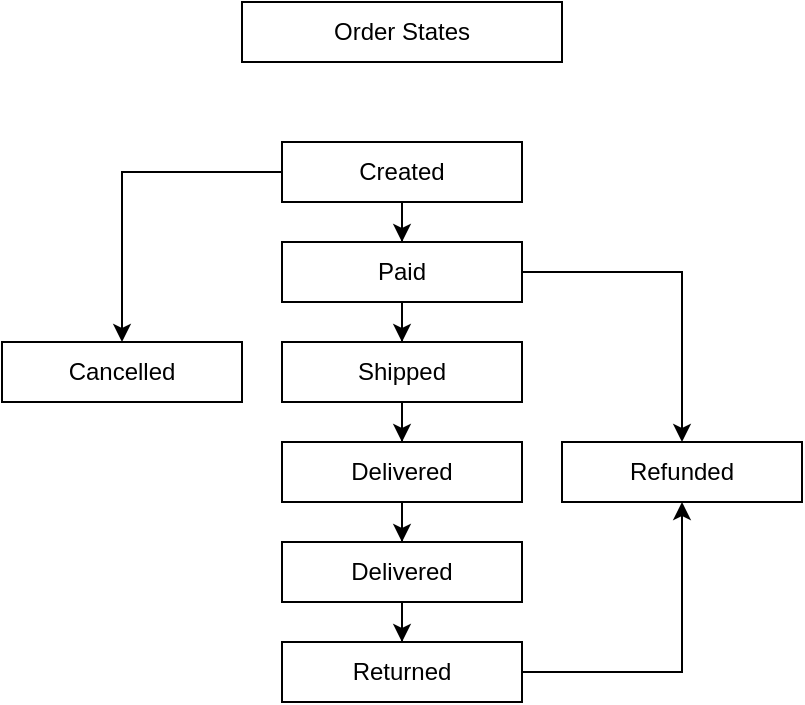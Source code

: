 <mxfile version="28.2.0">
  <diagram name="Страница — 1" id="ilKboftQ8bxpJKOHlQ3G">
    <mxGraphModel dx="1181" dy="635" grid="1" gridSize="10" guides="1" tooltips="1" connect="1" arrows="1" fold="1" page="1" pageScale="1" pageWidth="827" pageHeight="1169" math="0" shadow="0">
      <root>
        <mxCell id="0" />
        <mxCell id="1" parent="0" />
        <mxCell id="FLRKtxYcnIDCZC7Q2tlj-1" value="Order States" style="rounded=0;whiteSpace=wrap;html=1;" vertex="1" parent="1">
          <mxGeometry x="320" y="280" width="160" height="30" as="geometry" />
        </mxCell>
        <mxCell id="FLRKtxYcnIDCZC7Q2tlj-7" style="edgeStyle=orthogonalEdgeStyle;rounded=0;orthogonalLoop=1;jettySize=auto;html=1;entryX=0.5;entryY=0;entryDx=0;entryDy=0;" edge="1" parent="1" source="FLRKtxYcnIDCZC7Q2tlj-2" target="FLRKtxYcnIDCZC7Q2tlj-6">
          <mxGeometry relative="1" as="geometry" />
        </mxCell>
        <mxCell id="FLRKtxYcnIDCZC7Q2tlj-8" style="edgeStyle=orthogonalEdgeStyle;rounded=0;orthogonalLoop=1;jettySize=auto;html=1;entryX=0.5;entryY=0;entryDx=0;entryDy=0;" edge="1" parent="1" source="FLRKtxYcnIDCZC7Q2tlj-2" target="FLRKtxYcnIDCZC7Q2tlj-3">
          <mxGeometry relative="1" as="geometry" />
        </mxCell>
        <mxCell id="FLRKtxYcnIDCZC7Q2tlj-2" value="Created" style="rounded=0;whiteSpace=wrap;html=1;" vertex="1" parent="1">
          <mxGeometry x="340" y="350" width="120" height="30" as="geometry" />
        </mxCell>
        <mxCell id="FLRKtxYcnIDCZC7Q2tlj-10" style="edgeStyle=orthogonalEdgeStyle;rounded=0;orthogonalLoop=1;jettySize=auto;html=1;entryX=0.5;entryY=0;entryDx=0;entryDy=0;" edge="1" parent="1" source="FLRKtxYcnIDCZC7Q2tlj-3" target="FLRKtxYcnIDCZC7Q2tlj-9">
          <mxGeometry relative="1" as="geometry" />
        </mxCell>
        <mxCell id="FLRKtxYcnIDCZC7Q2tlj-12" style="edgeStyle=orthogonalEdgeStyle;rounded=0;orthogonalLoop=1;jettySize=auto;html=1;entryX=0.5;entryY=0;entryDx=0;entryDy=0;" edge="1" parent="1" source="FLRKtxYcnIDCZC7Q2tlj-3" target="FLRKtxYcnIDCZC7Q2tlj-11">
          <mxGeometry relative="1" as="geometry" />
        </mxCell>
        <mxCell id="FLRKtxYcnIDCZC7Q2tlj-3" value="Paid" style="rounded=0;whiteSpace=wrap;html=1;" vertex="1" parent="1">
          <mxGeometry x="340" y="400" width="120" height="30" as="geometry" />
        </mxCell>
        <mxCell id="FLRKtxYcnIDCZC7Q2tlj-6" value="Cancelled" style="rounded=0;whiteSpace=wrap;html=1;" vertex="1" parent="1">
          <mxGeometry x="200" y="450" width="120" height="30" as="geometry" />
        </mxCell>
        <mxCell id="FLRKtxYcnIDCZC7Q2tlj-14" style="edgeStyle=orthogonalEdgeStyle;rounded=0;orthogonalLoop=1;jettySize=auto;html=1;entryX=0.5;entryY=0;entryDx=0;entryDy=0;" edge="1" parent="1" source="FLRKtxYcnIDCZC7Q2tlj-9" target="FLRKtxYcnIDCZC7Q2tlj-13">
          <mxGeometry relative="1" as="geometry" />
        </mxCell>
        <mxCell id="FLRKtxYcnIDCZC7Q2tlj-9" value="Shipped" style="rounded=0;whiteSpace=wrap;html=1;" vertex="1" parent="1">
          <mxGeometry x="340" y="450" width="120" height="30" as="geometry" />
        </mxCell>
        <mxCell id="FLRKtxYcnIDCZC7Q2tlj-11" value="Refunded" style="rounded=0;whiteSpace=wrap;html=1;" vertex="1" parent="1">
          <mxGeometry x="480" y="500" width="120" height="30" as="geometry" />
        </mxCell>
        <mxCell id="FLRKtxYcnIDCZC7Q2tlj-16" style="edgeStyle=orthogonalEdgeStyle;rounded=0;orthogonalLoop=1;jettySize=auto;html=1;entryX=0.5;entryY=0;entryDx=0;entryDy=0;" edge="1" parent="1" source="FLRKtxYcnIDCZC7Q2tlj-13" target="FLRKtxYcnIDCZC7Q2tlj-15">
          <mxGeometry relative="1" as="geometry" />
        </mxCell>
        <mxCell id="FLRKtxYcnIDCZC7Q2tlj-13" value="Delivered" style="rounded=0;whiteSpace=wrap;html=1;" vertex="1" parent="1">
          <mxGeometry x="340" y="500" width="120" height="30" as="geometry" />
        </mxCell>
        <mxCell id="FLRKtxYcnIDCZC7Q2tlj-18" style="edgeStyle=orthogonalEdgeStyle;rounded=0;orthogonalLoop=1;jettySize=auto;html=1;entryX=0.5;entryY=0;entryDx=0;entryDy=0;" edge="1" parent="1" source="FLRKtxYcnIDCZC7Q2tlj-15" target="FLRKtxYcnIDCZC7Q2tlj-17">
          <mxGeometry relative="1" as="geometry" />
        </mxCell>
        <mxCell id="FLRKtxYcnIDCZC7Q2tlj-15" value="Delivered" style="rounded=0;whiteSpace=wrap;html=1;" vertex="1" parent="1">
          <mxGeometry x="340" y="550" width="120" height="30" as="geometry" />
        </mxCell>
        <mxCell id="FLRKtxYcnIDCZC7Q2tlj-20" style="edgeStyle=orthogonalEdgeStyle;rounded=0;orthogonalLoop=1;jettySize=auto;html=1;entryX=0.5;entryY=1;entryDx=0;entryDy=0;" edge="1" parent="1" source="FLRKtxYcnIDCZC7Q2tlj-17" target="FLRKtxYcnIDCZC7Q2tlj-11">
          <mxGeometry relative="1" as="geometry" />
        </mxCell>
        <mxCell id="FLRKtxYcnIDCZC7Q2tlj-17" value="Returned" style="rounded=0;whiteSpace=wrap;html=1;" vertex="1" parent="1">
          <mxGeometry x="340" y="600" width="120" height="30" as="geometry" />
        </mxCell>
      </root>
    </mxGraphModel>
  </diagram>
</mxfile>
